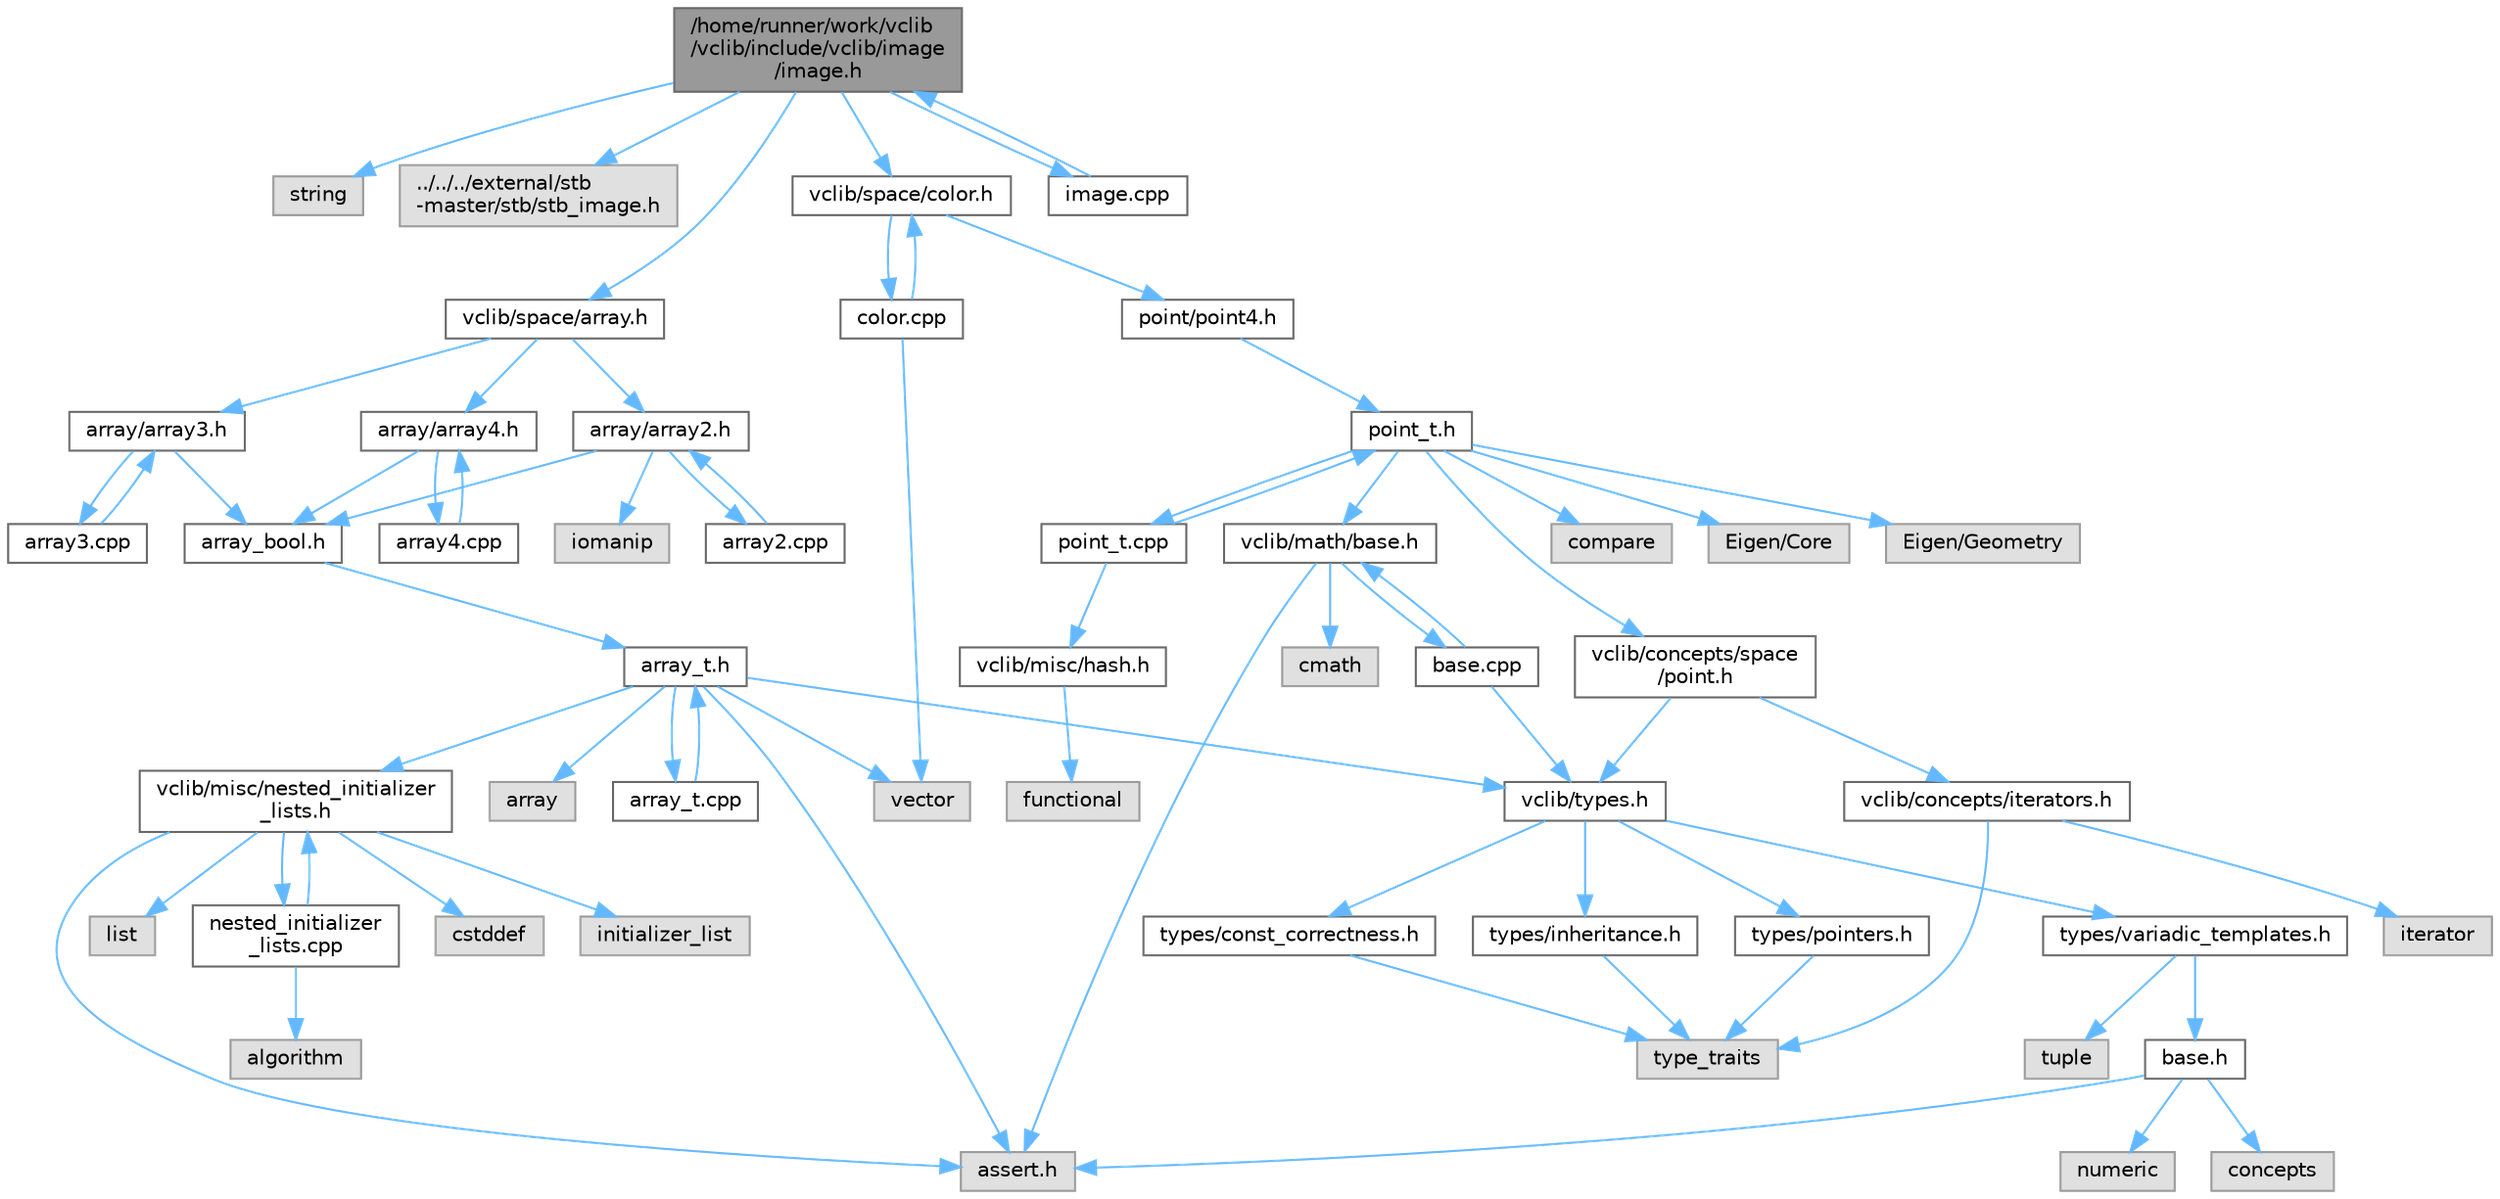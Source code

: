 digraph "/home/runner/work/vclib/vclib/include/vclib/image/image.h"
{
 // LATEX_PDF_SIZE
  bgcolor="transparent";
  edge [fontname=Helvetica,fontsize=10,labelfontname=Helvetica,labelfontsize=10];
  node [fontname=Helvetica,fontsize=10,shape=box,height=0.2,width=0.4];
  Node1 [label="/home/runner/work/vclib\l/vclib/include/vclib/image\l/image.h",height=0.2,width=0.4,color="gray40", fillcolor="grey60", style="filled", fontcolor="black",tooltip=" "];
  Node1 -> Node2 [color="steelblue1",style="solid"];
  Node2 [label="string",height=0.2,width=0.4,color="grey60", fillcolor="#E0E0E0", style="filled",tooltip=" "];
  Node1 -> Node3 [color="steelblue1",style="solid"];
  Node3 [label="../../../external/stb\l-master/stb/stb_image.h",height=0.2,width=0.4,color="grey60", fillcolor="#E0E0E0", style="filled",tooltip=" "];
  Node1 -> Node4 [color="steelblue1",style="solid"];
  Node4 [label="vclib/space/array.h",height=0.2,width=0.4,color="grey40", fillcolor="white", style="filled",URL="$array_8h.html",tooltip=" "];
  Node4 -> Node5 [color="steelblue1",style="solid"];
  Node5 [label="array/array2.h",height=0.2,width=0.4,color="grey40", fillcolor="white", style="filled",URL="$array2_8h.html",tooltip=" "];
  Node5 -> Node6 [color="steelblue1",style="solid"];
  Node6 [label="iomanip",height=0.2,width=0.4,color="grey60", fillcolor="#E0E0E0", style="filled",tooltip=" "];
  Node5 -> Node7 [color="steelblue1",style="solid"];
  Node7 [label="array_bool.h",height=0.2,width=0.4,color="grey40", fillcolor="white", style="filled",URL="$array__bool_8h.html",tooltip=" "];
  Node7 -> Node8 [color="steelblue1",style="solid"];
  Node8 [label="array_t.h",height=0.2,width=0.4,color="grey40", fillcolor="white", style="filled",URL="$array__t_8h.html",tooltip=" "];
  Node8 -> Node9 [color="steelblue1",style="solid"];
  Node9 [label="assert.h",height=0.2,width=0.4,color="grey60", fillcolor="#E0E0E0", style="filled",tooltip=" "];
  Node8 -> Node10 [color="steelblue1",style="solid"];
  Node10 [label="array",height=0.2,width=0.4,color="grey60", fillcolor="#E0E0E0", style="filled",tooltip=" "];
  Node8 -> Node11 [color="steelblue1",style="solid"];
  Node11 [label="vector",height=0.2,width=0.4,color="grey60", fillcolor="#E0E0E0", style="filled",tooltip=" "];
  Node8 -> Node12 [color="steelblue1",style="solid"];
  Node12 [label="vclib/misc/nested_initializer\l_lists.h",height=0.2,width=0.4,color="grey40", fillcolor="white", style="filled",URL="$nested__initializer__lists_8h.html",tooltip=" "];
  Node12 -> Node9 [color="steelblue1",style="solid"];
  Node12 -> Node13 [color="steelblue1",style="solid"];
  Node13 [label="cstddef",height=0.2,width=0.4,color="grey60", fillcolor="#E0E0E0", style="filled",tooltip=" "];
  Node12 -> Node14 [color="steelblue1",style="solid"];
  Node14 [label="initializer_list",height=0.2,width=0.4,color="grey60", fillcolor="#E0E0E0", style="filled",tooltip=" "];
  Node12 -> Node15 [color="steelblue1",style="solid"];
  Node15 [label="list",height=0.2,width=0.4,color="grey60", fillcolor="#E0E0E0", style="filled",tooltip=" "];
  Node12 -> Node16 [color="steelblue1",style="solid"];
  Node16 [label="nested_initializer\l_lists.cpp",height=0.2,width=0.4,color="grey40", fillcolor="white", style="filled",URL="$nested__initializer__lists_8cpp.html",tooltip=" "];
  Node16 -> Node12 [color="steelblue1",style="solid"];
  Node16 -> Node17 [color="steelblue1",style="solid"];
  Node17 [label="algorithm",height=0.2,width=0.4,color="grey60", fillcolor="#E0E0E0", style="filled",tooltip=" "];
  Node8 -> Node18 [color="steelblue1",style="solid"];
  Node18 [label="vclib/types.h",height=0.2,width=0.4,color="grey40", fillcolor="white", style="filled",URL="$types_8h.html",tooltip=" "];
  Node18 -> Node19 [color="steelblue1",style="solid"];
  Node19 [label="types/const_correctness.h",height=0.2,width=0.4,color="grey40", fillcolor="white", style="filled",URL="$types_2const__correctness_8h.html",tooltip=" "];
  Node19 -> Node20 [color="steelblue1",style="solid"];
  Node20 [label="type_traits",height=0.2,width=0.4,color="grey60", fillcolor="#E0E0E0", style="filled",tooltip=" "];
  Node18 -> Node21 [color="steelblue1",style="solid"];
  Node21 [label="types/inheritance.h",height=0.2,width=0.4,color="grey40", fillcolor="white", style="filled",URL="$inheritance_8h.html",tooltip=" "];
  Node21 -> Node20 [color="steelblue1",style="solid"];
  Node18 -> Node22 [color="steelblue1",style="solid"];
  Node22 [label="types/pointers.h",height=0.2,width=0.4,color="grey40", fillcolor="white", style="filled",URL="$types_2pointers_8h.html",tooltip=" "];
  Node22 -> Node20 [color="steelblue1",style="solid"];
  Node18 -> Node23 [color="steelblue1",style="solid"];
  Node23 [label="types/variadic_templates.h",height=0.2,width=0.4,color="grey40", fillcolor="white", style="filled",URL="$variadic__templates_8h.html",tooltip=" "];
  Node23 -> Node24 [color="steelblue1",style="solid"];
  Node24 [label="base.h",height=0.2,width=0.4,color="grey40", fillcolor="white", style="filled",URL="$types_2base_8h.html",tooltip=" "];
  Node24 -> Node9 [color="steelblue1",style="solid"];
  Node24 -> Node25 [color="steelblue1",style="solid"];
  Node25 [label="concepts",height=0.2,width=0.4,color="grey60", fillcolor="#E0E0E0", style="filled",tooltip=" "];
  Node24 -> Node26 [color="steelblue1",style="solid"];
  Node26 [label="numeric",height=0.2,width=0.4,color="grey60", fillcolor="#E0E0E0", style="filled",tooltip=" "];
  Node23 -> Node27 [color="steelblue1",style="solid"];
  Node27 [label="tuple",height=0.2,width=0.4,color="grey60", fillcolor="#E0E0E0", style="filled",tooltip=" "];
  Node8 -> Node28 [color="steelblue1",style="solid"];
  Node28 [label="array_t.cpp",height=0.2,width=0.4,color="grey40", fillcolor="white", style="filled",URL="$array__t_8cpp.html",tooltip=" "];
  Node28 -> Node8 [color="steelblue1",style="solid"];
  Node5 -> Node29 [color="steelblue1",style="solid"];
  Node29 [label="array2.cpp",height=0.2,width=0.4,color="grey40", fillcolor="white", style="filled",URL="$array2_8cpp.html",tooltip=" "];
  Node29 -> Node5 [color="steelblue1",style="solid"];
  Node4 -> Node30 [color="steelblue1",style="solid"];
  Node30 [label="array/array3.h",height=0.2,width=0.4,color="grey40", fillcolor="white", style="filled",URL="$array3_8h.html",tooltip=" "];
  Node30 -> Node7 [color="steelblue1",style="solid"];
  Node30 -> Node31 [color="steelblue1",style="solid"];
  Node31 [label="array3.cpp",height=0.2,width=0.4,color="grey40", fillcolor="white", style="filled",URL="$array3_8cpp.html",tooltip=" "];
  Node31 -> Node30 [color="steelblue1",style="solid"];
  Node4 -> Node32 [color="steelblue1",style="solid"];
  Node32 [label="array/array4.h",height=0.2,width=0.4,color="grey40", fillcolor="white", style="filled",URL="$array4_8h.html",tooltip=" "];
  Node32 -> Node7 [color="steelblue1",style="solid"];
  Node32 -> Node33 [color="steelblue1",style="solid"];
  Node33 [label="array4.cpp",height=0.2,width=0.4,color="grey40", fillcolor="white", style="filled",URL="$array4_8cpp.html",tooltip=" "];
  Node33 -> Node32 [color="steelblue1",style="solid"];
  Node1 -> Node34 [color="steelblue1",style="solid"];
  Node34 [label="vclib/space/color.h",height=0.2,width=0.4,color="grey40", fillcolor="white", style="filled",URL="$space_2color_8h.html",tooltip=" "];
  Node34 -> Node35 [color="steelblue1",style="solid"];
  Node35 [label="point/point4.h",height=0.2,width=0.4,color="grey40", fillcolor="white", style="filled",URL="$point4_8h.html",tooltip=" "];
  Node35 -> Node36 [color="steelblue1",style="solid"];
  Node36 [label="point_t.h",height=0.2,width=0.4,color="grey40", fillcolor="white", style="filled",URL="$point__t_8h.html",tooltip=" "];
  Node36 -> Node37 [color="steelblue1",style="solid"];
  Node37 [label="compare",height=0.2,width=0.4,color="grey60", fillcolor="#E0E0E0", style="filled",tooltip=" "];
  Node36 -> Node38 [color="steelblue1",style="solid"];
  Node38 [label="Eigen/Core",height=0.2,width=0.4,color="grey60", fillcolor="#E0E0E0", style="filled",tooltip=" "];
  Node36 -> Node39 [color="steelblue1",style="solid"];
  Node39 [label="Eigen/Geometry",height=0.2,width=0.4,color="grey60", fillcolor="#E0E0E0", style="filled",tooltip=" "];
  Node36 -> Node40 [color="steelblue1",style="solid"];
  Node40 [label="vclib/concepts/space\l/point.h",height=0.2,width=0.4,color="grey40", fillcolor="white", style="filled",URL="$concepts_2space_2point_8h.html",tooltip=" "];
  Node40 -> Node41 [color="steelblue1",style="solid"];
  Node41 [label="vclib/concepts/iterators.h",height=0.2,width=0.4,color="grey40", fillcolor="white", style="filled",URL="$concepts_2iterators_8h.html",tooltip=" "];
  Node41 -> Node42 [color="steelblue1",style="solid"];
  Node42 [label="iterator",height=0.2,width=0.4,color="grey60", fillcolor="#E0E0E0", style="filled",tooltip=" "];
  Node41 -> Node20 [color="steelblue1",style="solid"];
  Node40 -> Node18 [color="steelblue1",style="solid"];
  Node36 -> Node43 [color="steelblue1",style="solid"];
  Node43 [label="vclib/math/base.h",height=0.2,width=0.4,color="grey40", fillcolor="white", style="filled",URL="$math_2base_8h.html",tooltip=" "];
  Node43 -> Node44 [color="steelblue1",style="solid"];
  Node44 [label="cmath",height=0.2,width=0.4,color="grey60", fillcolor="#E0E0E0", style="filled",tooltip=" "];
  Node43 -> Node9 [color="steelblue1",style="solid"];
  Node43 -> Node45 [color="steelblue1",style="solid"];
  Node45 [label="base.cpp",height=0.2,width=0.4,color="grey40", fillcolor="white", style="filled",URL="$base_8cpp.html",tooltip=" "];
  Node45 -> Node43 [color="steelblue1",style="solid"];
  Node45 -> Node18 [color="steelblue1",style="solid"];
  Node36 -> Node46 [color="steelblue1",style="solid"];
  Node46 [label="point_t.cpp",height=0.2,width=0.4,color="grey40", fillcolor="white", style="filled",URL="$point__t_8cpp.html",tooltip=" "];
  Node46 -> Node36 [color="steelblue1",style="solid"];
  Node46 -> Node47 [color="steelblue1",style="solid"];
  Node47 [label="vclib/misc/hash.h",height=0.2,width=0.4,color="grey40", fillcolor="white", style="filled",URL="$hash_8h.html",tooltip=" "];
  Node47 -> Node48 [color="steelblue1",style="solid"];
  Node48 [label="functional",height=0.2,width=0.4,color="grey60", fillcolor="#E0E0E0", style="filled",tooltip=" "];
  Node34 -> Node49 [color="steelblue1",style="solid"];
  Node49 [label="color.cpp",height=0.2,width=0.4,color="grey40", fillcolor="white", style="filled",URL="$space_2color_8cpp.html",tooltip=" "];
  Node49 -> Node34 [color="steelblue1",style="solid"];
  Node49 -> Node11 [color="steelblue1",style="solid"];
  Node1 -> Node50 [color="steelblue1",style="solid"];
  Node50 [label="image.cpp",height=0.2,width=0.4,color="grey40", fillcolor="white", style="filled",URL="$image_8cpp.html",tooltip=" "];
  Node50 -> Node1 [color="steelblue1",style="solid"];
}
